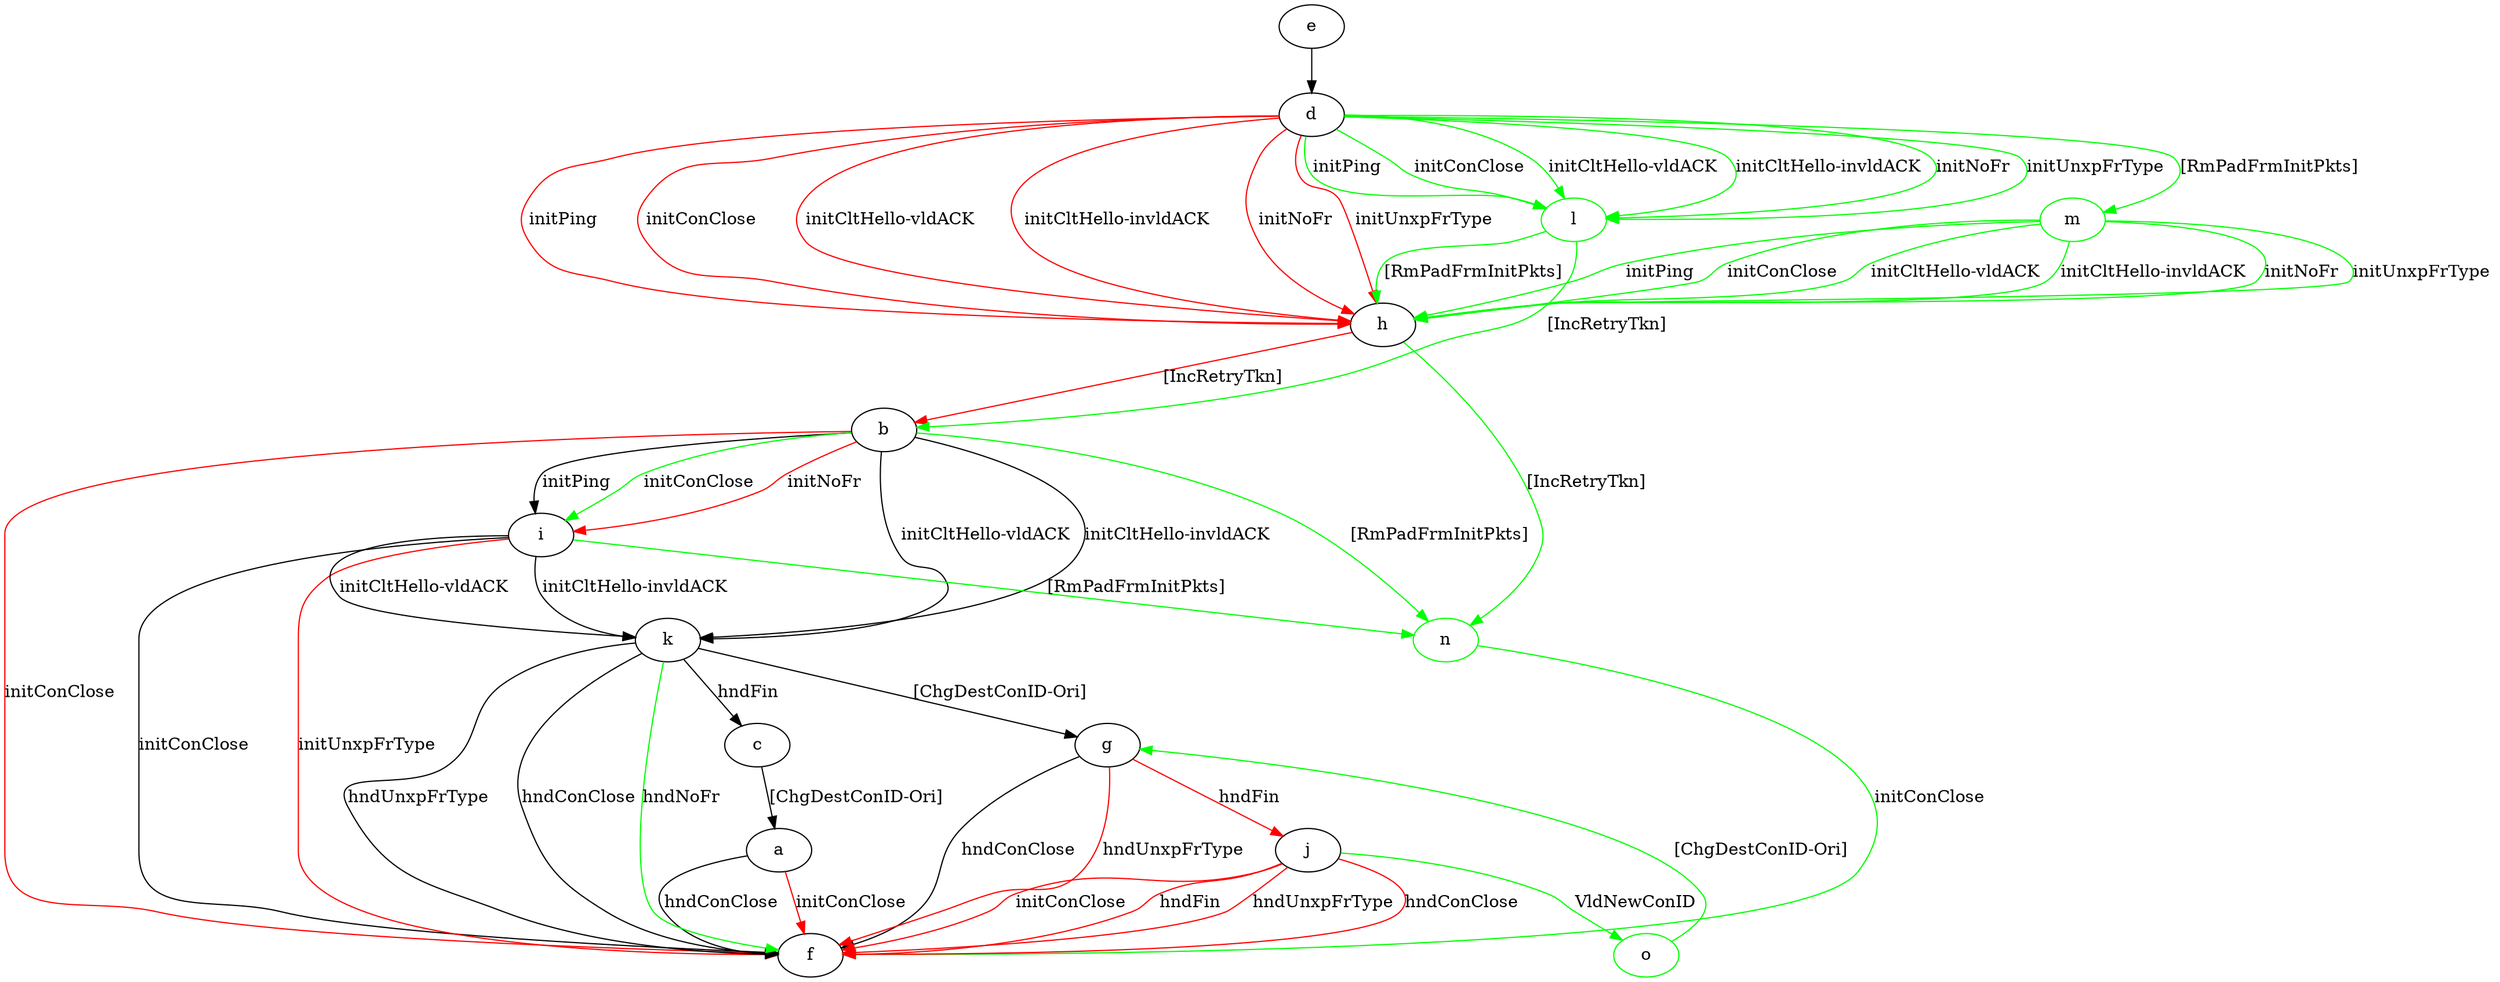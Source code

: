 digraph "" {
	a -> f	[key=0,
		label="hndConClose "];
	a -> f	[key=1,
		color=red,
		label="initConClose "];
	b -> f	[key=0,
		color=red,
		label="initConClose "];
	b -> i	[key=0,
		label="initPing "];
	b -> i	[key=1,
		color=green,
		label="initConClose "];
	b -> i	[key=2,
		color=red,
		label="initNoFr "];
	b -> k	[key=0,
		label="initCltHello-vldACK "];
	b -> k	[key=1,
		label="initCltHello-invldACK "];
	n	[color=green];
	b -> n	[key=0,
		color=green,
		label="[RmPadFrmInitPkts] "];
	c -> a	[key=0,
		label="[ChgDestConID-Ori] "];
	d -> h	[key=0,
		color=red,
		label="initPing "];
	d -> h	[key=1,
		color=red,
		label="initConClose "];
	d -> h	[key=2,
		color=red,
		label="initCltHello-vldACK "];
	d -> h	[key=3,
		color=red,
		label="initCltHello-invldACK "];
	d -> h	[key=4,
		color=red,
		label="initNoFr "];
	d -> h	[key=5,
		color=red,
		label="initUnxpFrType "];
	l	[color=green];
	d -> l	[key=0,
		color=green,
		label="initPing "];
	d -> l	[key=1,
		color=green,
		label="initConClose "];
	d -> l	[key=2,
		color=green,
		label="initCltHello-vldACK "];
	d -> l	[key=3,
		color=green,
		label="initCltHello-invldACK "];
	d -> l	[key=4,
		color=green,
		label="initNoFr "];
	d -> l	[key=5,
		color=green,
		label="initUnxpFrType "];
	m	[color=green];
	d -> m	[key=0,
		color=green,
		label="[RmPadFrmInitPkts] "];
	e -> d	[key=0];
	g -> f	[key=0,
		label="hndConClose "];
	g -> f	[key=1,
		color=red,
		label="hndUnxpFrType "];
	g -> j	[key=0,
		color=red,
		label="hndFin "];
	h -> b	[key=0,
		color=red,
		label="[IncRetryTkn] "];
	h -> n	[key=0,
		color=green,
		label="[IncRetryTkn] "];
	i -> f	[key=0,
		label="initConClose "];
	i -> f	[key=1,
		color=red,
		label="initUnxpFrType "];
	i -> k	[key=0,
		label="initCltHello-vldACK "];
	i -> k	[key=1,
		label="initCltHello-invldACK "];
	i -> n	[key=0,
		color=green,
		label="[RmPadFrmInitPkts] "];
	j -> f	[key=0,
		color=red,
		label="initConClose "];
	j -> f	[key=1,
		color=red,
		label="hndFin "];
	j -> f	[key=2,
		color=red,
		label="hndUnxpFrType "];
	j -> f	[key=3,
		color=red,
		label="hndConClose "];
	o	[color=green];
	j -> o	[key=0,
		color=green,
		label="VldNewConID "];
	k -> c	[key=0,
		label="hndFin "];
	k -> f	[key=0,
		label="hndUnxpFrType "];
	k -> f	[key=1,
		label="hndConClose "];
	k -> f	[key=2,
		color=green,
		label="hndNoFr "];
	k -> g	[key=0,
		label="[ChgDestConID-Ori] "];
	l -> b	[key=0,
		color=green,
		label="[IncRetryTkn] "];
	l -> h	[key=0,
		color=green,
		label="[RmPadFrmInitPkts] "];
	m -> h	[key=0,
		color=green,
		label="initPing "];
	m -> h	[key=1,
		color=green,
		label="initConClose "];
	m -> h	[key=2,
		color=green,
		label="initCltHello-vldACK "];
	m -> h	[key=3,
		color=green,
		label="initCltHello-invldACK "];
	m -> h	[key=4,
		color=green,
		label="initNoFr "];
	m -> h	[key=5,
		color=green,
		label="initUnxpFrType "];
	n -> f	[key=0,
		color=green,
		label="initConClose "];
	o -> g	[key=0,
		color=green,
		label="[ChgDestConID-Ori] "];
}

